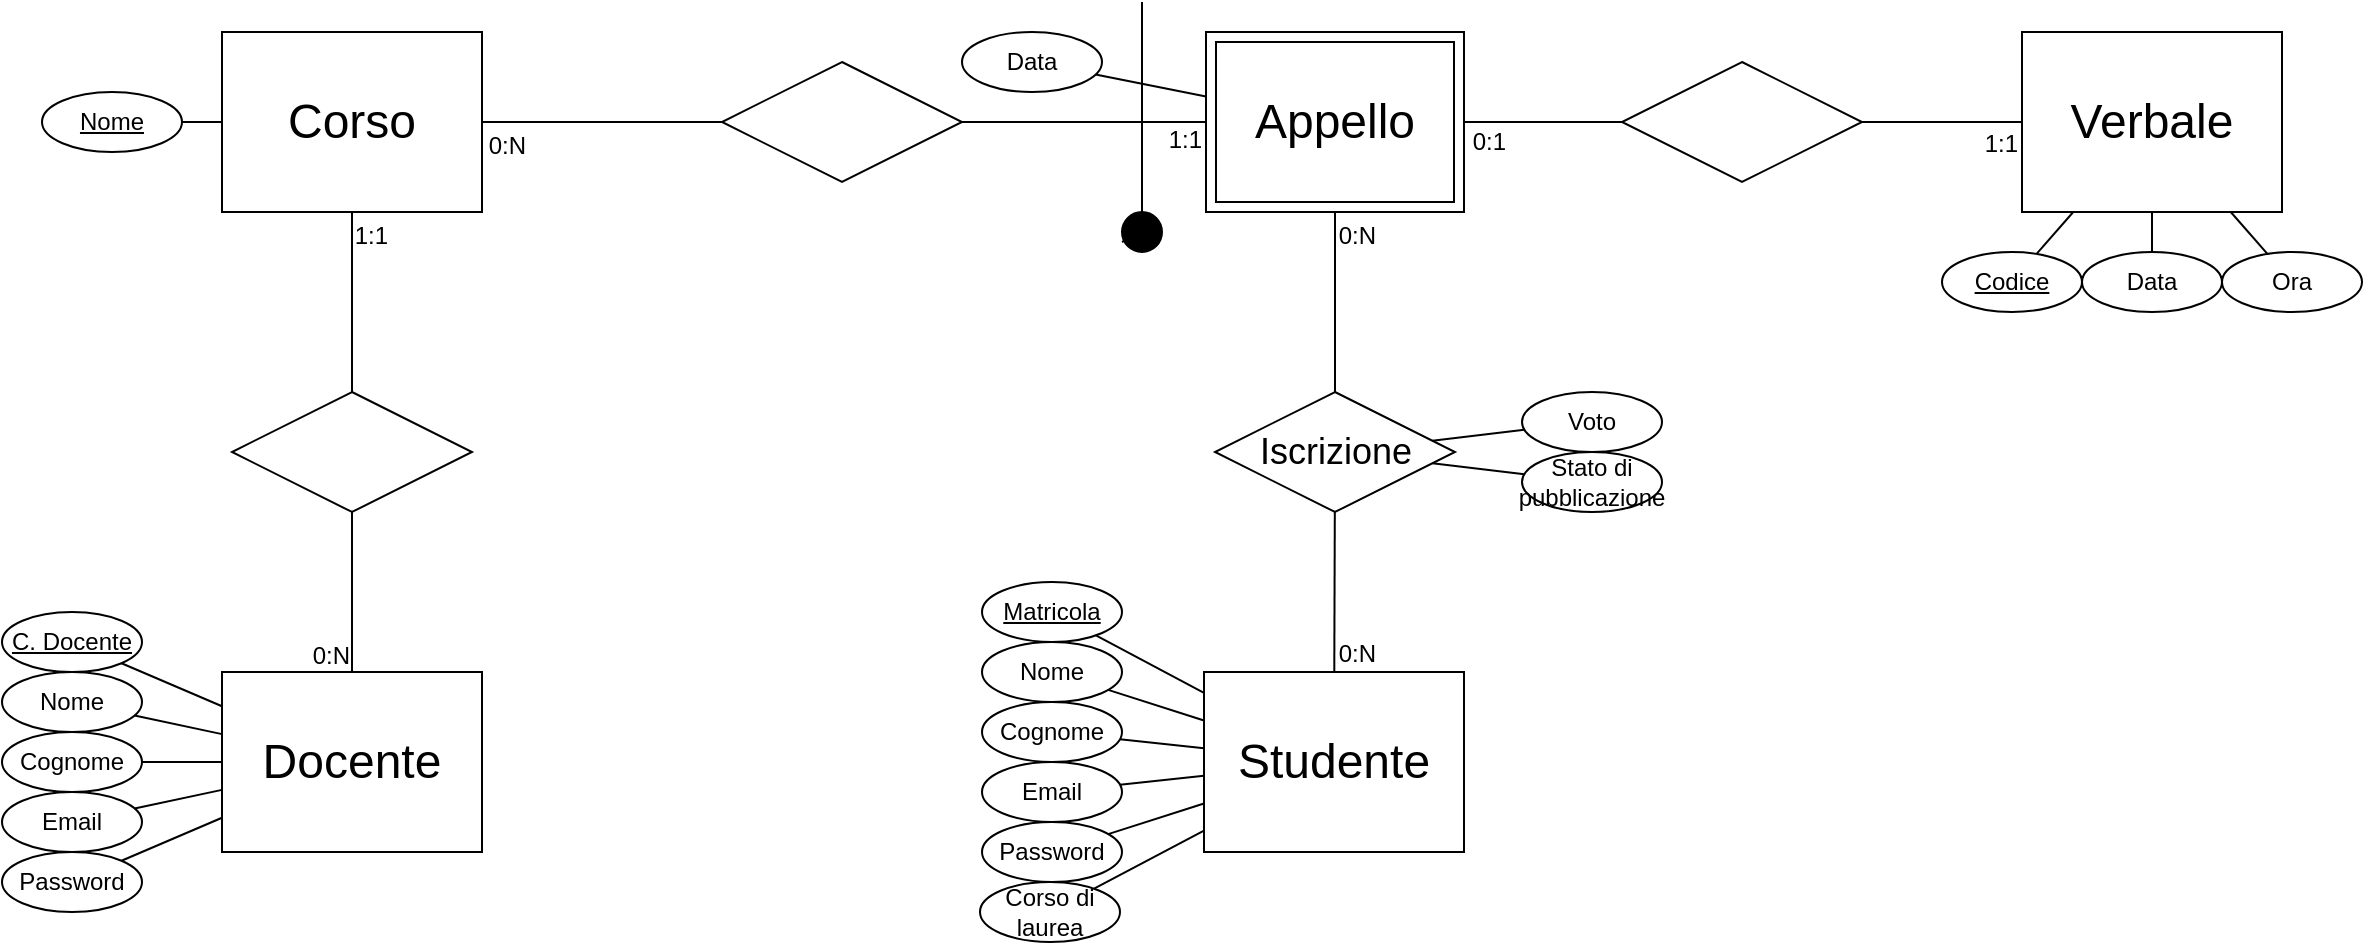 <mxfile version="26.2.2">
  <diagram id="R2lEEEUBdFMjLlhIrx00" name="Page-1">
    <mxGraphModel dx="1667" dy="1975" grid="1" gridSize="10" guides="1" tooltips="1" connect="1" arrows="1" fold="1" page="1" pageScale="1" pageWidth="850" pageHeight="1100" math="0" shadow="0" extFonts="Permanent Marker^https://fonts.googleapis.com/css?family=Permanent+Marker">
      <root>
        <mxCell id="0" />
        <mxCell id="1" parent="0" />
        <mxCell id="HxChryZ2EemYZW8aK4Kx-1" value="&lt;font style=&quot;font-size: 24px;&quot;&gt;Docente&lt;/font&gt;" style="whiteSpace=wrap;html=1;align=center;" vertex="1" parent="1">
          <mxGeometry x="270" y="240" width="130" height="90" as="geometry" />
        </mxCell>
        <mxCell id="HxChryZ2EemYZW8aK4Kx-2" value="Nome" style="ellipse;whiteSpace=wrap;html=1;align=center;" vertex="1" parent="1">
          <mxGeometry x="160" y="240" width="70" height="30" as="geometry" />
        </mxCell>
        <mxCell id="HxChryZ2EemYZW8aK4Kx-3" value="Cognome" style="ellipse;whiteSpace=wrap;html=1;align=center;" vertex="1" parent="1">
          <mxGeometry x="160" y="270" width="70" height="30" as="geometry" />
        </mxCell>
        <mxCell id="HxChryZ2EemYZW8aK4Kx-4" value="Email" style="ellipse;whiteSpace=wrap;html=1;align=center;" vertex="1" parent="1">
          <mxGeometry x="160" y="300" width="70" height="30" as="geometry" />
        </mxCell>
        <mxCell id="HxChryZ2EemYZW8aK4Kx-5" value="Password" style="ellipse;whiteSpace=wrap;html=1;align=center;" vertex="1" parent="1">
          <mxGeometry x="160" y="330" width="70" height="30" as="geometry" />
        </mxCell>
        <mxCell id="HxChryZ2EemYZW8aK4Kx-6" value="C. Docente" style="ellipse;whiteSpace=wrap;html=1;align=center;fontStyle=4;" vertex="1" parent="1">
          <mxGeometry x="160" y="210" width="70" height="30" as="geometry" />
        </mxCell>
        <mxCell id="HxChryZ2EemYZW8aK4Kx-17" value="&lt;font style=&quot;font-size: 24px;&quot;&gt;Corso&lt;/font&gt;" style="whiteSpace=wrap;html=1;align=center;" vertex="1" parent="1">
          <mxGeometry x="270" y="-80" width="130" height="90" as="geometry" />
        </mxCell>
        <mxCell id="HxChryZ2EemYZW8aK4Kx-22" value="Nome" style="ellipse;whiteSpace=wrap;html=1;align=center;fontStyle=4;" vertex="1" parent="1">
          <mxGeometry x="180" y="-50" width="70" height="30" as="geometry" />
        </mxCell>
        <mxCell id="HxChryZ2EemYZW8aK4Kx-26" value="" style="shape=rhombus;perimeter=rhombusPerimeter;whiteSpace=wrap;html=1;align=center;" vertex="1" parent="1">
          <mxGeometry x="275" y="100" width="120" height="60" as="geometry" />
        </mxCell>
        <mxCell id="HxChryZ2EemYZW8aK4Kx-29" value="" style="endArrow=none;html=1;rounded=0;" edge="1" parent="1" source="HxChryZ2EemYZW8aK4Kx-1" target="HxChryZ2EemYZW8aK4Kx-6">
          <mxGeometry width="50" height="50" relative="1" as="geometry">
            <mxPoint x="260" y="410" as="sourcePoint" />
            <mxPoint x="310" y="360" as="targetPoint" />
          </mxGeometry>
        </mxCell>
        <mxCell id="HxChryZ2EemYZW8aK4Kx-30" value="" style="endArrow=none;html=1;rounded=0;" edge="1" parent="1" source="HxChryZ2EemYZW8aK4Kx-1" target="HxChryZ2EemYZW8aK4Kx-2">
          <mxGeometry width="50" height="50" relative="1" as="geometry">
            <mxPoint x="280" y="267" as="sourcePoint" />
            <mxPoint x="230" y="246" as="targetPoint" />
          </mxGeometry>
        </mxCell>
        <mxCell id="HxChryZ2EemYZW8aK4Kx-31" value="" style="endArrow=none;html=1;rounded=0;" edge="1" parent="1" source="HxChryZ2EemYZW8aK4Kx-1" target="HxChryZ2EemYZW8aK4Kx-3">
          <mxGeometry width="50" height="50" relative="1" as="geometry">
            <mxPoint x="290" y="277" as="sourcePoint" />
            <mxPoint x="240" y="256" as="targetPoint" />
          </mxGeometry>
        </mxCell>
        <mxCell id="HxChryZ2EemYZW8aK4Kx-32" value="" style="endArrow=none;html=1;rounded=0;" edge="1" parent="1" source="HxChryZ2EemYZW8aK4Kx-1" target="HxChryZ2EemYZW8aK4Kx-4">
          <mxGeometry width="50" height="50" relative="1" as="geometry">
            <mxPoint x="300" y="287" as="sourcePoint" />
            <mxPoint x="250" y="266" as="targetPoint" />
          </mxGeometry>
        </mxCell>
        <mxCell id="HxChryZ2EemYZW8aK4Kx-33" value="" style="endArrow=none;html=1;rounded=0;" edge="1" parent="1" source="HxChryZ2EemYZW8aK4Kx-1" target="HxChryZ2EemYZW8aK4Kx-5">
          <mxGeometry width="50" height="50" relative="1" as="geometry">
            <mxPoint x="310" y="297" as="sourcePoint" />
            <mxPoint x="260" y="276" as="targetPoint" />
          </mxGeometry>
        </mxCell>
        <mxCell id="HxChryZ2EemYZW8aK4Kx-34" value="" style="endArrow=none;html=1;rounded=0;" edge="1" parent="1" source="HxChryZ2EemYZW8aK4Kx-17" target="HxChryZ2EemYZW8aK4Kx-22">
          <mxGeometry width="50" height="50" relative="1" as="geometry">
            <mxPoint x="260" y="-65" as="sourcePoint" />
            <mxPoint x="210" y="-86" as="targetPoint" />
          </mxGeometry>
        </mxCell>
        <mxCell id="HxChryZ2EemYZW8aK4Kx-36" value="" style="endArrow=none;html=1;rounded=0;" edge="1" parent="1" source="HxChryZ2EemYZW8aK4Kx-26" target="HxChryZ2EemYZW8aK4Kx-1">
          <mxGeometry relative="1" as="geometry">
            <mxPoint x="160" y="180" as="sourcePoint" />
            <mxPoint x="320" y="180" as="targetPoint" />
          </mxGeometry>
        </mxCell>
        <mxCell id="HxChryZ2EemYZW8aK4Kx-37" value="0:N" style="resizable=0;html=1;whiteSpace=wrap;align=right;verticalAlign=bottom;" connectable="0" vertex="1" parent="HxChryZ2EemYZW8aK4Kx-36">
          <mxGeometry x="1" relative="1" as="geometry">
            <mxPoint as="offset" />
          </mxGeometry>
        </mxCell>
        <mxCell id="HxChryZ2EemYZW8aK4Kx-38" value="" style="endArrow=none;html=1;rounded=0;" edge="1" parent="1" source="HxChryZ2EemYZW8aK4Kx-26" target="HxChryZ2EemYZW8aK4Kx-17">
          <mxGeometry relative="1" as="geometry">
            <mxPoint x="280.0" y="85.2" as="sourcePoint" />
            <mxPoint x="315.729" as="targetPoint" />
          </mxGeometry>
        </mxCell>
        <mxCell id="HxChryZ2EemYZW8aK4Kx-39" value="1:1" style="resizable=0;html=1;whiteSpace=wrap;align=right;verticalAlign=bottom;" connectable="0" vertex="1" parent="HxChryZ2EemYZW8aK4Kx-38">
          <mxGeometry x="1" relative="1" as="geometry">
            <mxPoint x="19" y="20" as="offset" />
          </mxGeometry>
        </mxCell>
        <mxCell id="HxChryZ2EemYZW8aK4Kx-41" value="Data" style="ellipse;whiteSpace=wrap;html=1;align=center;" vertex="1" parent="1">
          <mxGeometry x="640" y="-80" width="70" height="30" as="geometry" />
        </mxCell>
        <mxCell id="HxChryZ2EemYZW8aK4Kx-44" value="" style="endArrow=none;html=1;rounded=0;" edge="1" parent="1" source="HxChryZ2EemYZW8aK4Kx-50" target="HxChryZ2EemYZW8aK4Kx-41">
          <mxGeometry width="50" height="50" relative="1" as="geometry">
            <mxPoint x="771" y="-32" as="sourcePoint" />
            <mxPoint x="730" y="-36" as="targetPoint" />
          </mxGeometry>
        </mxCell>
        <mxCell id="HxChryZ2EemYZW8aK4Kx-45" value="" style="shape=rhombus;perimeter=rhombusPerimeter;whiteSpace=wrap;html=1;align=center;" vertex="1" parent="1">
          <mxGeometry x="520" y="-65" width="120" height="60" as="geometry" />
        </mxCell>
        <mxCell id="HxChryZ2EemYZW8aK4Kx-46" value="" style="endArrow=none;html=1;rounded=0;" edge="1" parent="1" source="HxChryZ2EemYZW8aK4Kx-45" target="HxChryZ2EemYZW8aK4Kx-17">
          <mxGeometry relative="1" as="geometry">
            <mxPoint x="241" y="118" as="sourcePoint" />
            <mxPoint x="312" y="20" as="targetPoint" />
          </mxGeometry>
        </mxCell>
        <mxCell id="HxChryZ2EemYZW8aK4Kx-47" value="0:N" style="resizable=0;html=1;whiteSpace=wrap;align=right;verticalAlign=bottom;" connectable="0" vertex="1" parent="HxChryZ2EemYZW8aK4Kx-46">
          <mxGeometry x="1" relative="1" as="geometry">
            <mxPoint x="23" y="20" as="offset" />
          </mxGeometry>
        </mxCell>
        <mxCell id="HxChryZ2EemYZW8aK4Kx-48" value="" style="endArrow=none;html=1;rounded=0;" edge="1" parent="1" source="HxChryZ2EemYZW8aK4Kx-45" target="HxChryZ2EemYZW8aK4Kx-50">
          <mxGeometry relative="1" as="geometry">
            <mxPoint x="251" y="128" as="sourcePoint" />
            <mxPoint x="322" y="30" as="targetPoint" />
          </mxGeometry>
        </mxCell>
        <mxCell id="HxChryZ2EemYZW8aK4Kx-49" value="1:1" style="resizable=0;html=1;whiteSpace=wrap;align=right;verticalAlign=bottom;" connectable="0" vertex="1" parent="HxChryZ2EemYZW8aK4Kx-48">
          <mxGeometry x="1" relative="1" as="geometry">
            <mxPoint x="-1" y="17" as="offset" />
          </mxGeometry>
        </mxCell>
        <mxCell id="HxChryZ2EemYZW8aK4Kx-50" value="&lt;font style=&quot;font-size: 24px;&quot;&gt;Appello&lt;/font&gt;" style="shape=ext;margin=3;double=1;whiteSpace=wrap;html=1;align=center;" vertex="1" parent="1">
          <mxGeometry x="762" y="-80" width="129" height="90" as="geometry" />
        </mxCell>
        <mxCell id="HxChryZ2EemYZW8aK4Kx-51" value="" style="endArrow=none;html=1;rounded=0;" edge="1" parent="1" source="HxChryZ2EemYZW8aK4Kx-52">
          <mxGeometry width="50" height="50" relative="1" as="geometry">
            <mxPoint x="730" y="25" as="sourcePoint" />
            <mxPoint x="730" y="-95" as="targetPoint" />
          </mxGeometry>
        </mxCell>
        <mxCell id="HxChryZ2EemYZW8aK4Kx-53" value="" style="endArrow=none;html=1;rounded=0;" edge="1" parent="1" target="HxChryZ2EemYZW8aK4Kx-52">
          <mxGeometry width="50" height="50" relative="1" as="geometry">
            <mxPoint x="720" y="25" as="sourcePoint" />
            <mxPoint x="720" y="-95" as="targetPoint" />
          </mxGeometry>
        </mxCell>
        <mxCell id="HxChryZ2EemYZW8aK4Kx-52" value="" style="ellipse;whiteSpace=wrap;html=1;aspect=fixed;fillColor=#000000;" vertex="1" parent="1">
          <mxGeometry x="720" y="10" width="20" height="20" as="geometry" />
        </mxCell>
        <mxCell id="HxChryZ2EemYZW8aK4Kx-54" value="&lt;font style=&quot;font-size: 18px;&quot;&gt;Iscrizione&lt;/font&gt;" style="shape=rhombus;perimeter=rhombusPerimeter;whiteSpace=wrap;html=1;align=center;" vertex="1" parent="1">
          <mxGeometry x="766.5" y="100" width="120" height="60" as="geometry" />
        </mxCell>
        <mxCell id="HxChryZ2EemYZW8aK4Kx-55" value="" style="endArrow=none;html=1;rounded=0;" edge="1" parent="1" source="HxChryZ2EemYZW8aK4Kx-54" target="HxChryZ2EemYZW8aK4Kx-50">
          <mxGeometry relative="1" as="geometry">
            <mxPoint x="910" y="130" as="sourcePoint" />
            <mxPoint x="910" y="40" as="targetPoint" />
          </mxGeometry>
        </mxCell>
        <mxCell id="HxChryZ2EemYZW8aK4Kx-56" value="0:N" style="resizable=0;html=1;whiteSpace=wrap;align=right;verticalAlign=bottom;" connectable="0" vertex="1" parent="HxChryZ2EemYZW8aK4Kx-55">
          <mxGeometry x="1" relative="1" as="geometry">
            <mxPoint x="22" y="20" as="offset" />
          </mxGeometry>
        </mxCell>
        <mxCell id="HxChryZ2EemYZW8aK4Kx-57" value="Voto" style="ellipse;whiteSpace=wrap;html=1;align=center;" vertex="1" parent="1">
          <mxGeometry x="920" y="100" width="70" height="30" as="geometry" />
        </mxCell>
        <mxCell id="HxChryZ2EemYZW8aK4Kx-58" value="Stato di pubblicazione" style="ellipse;whiteSpace=wrap;html=1;align=center;" vertex="1" parent="1">
          <mxGeometry x="920" y="130" width="70" height="30" as="geometry" />
        </mxCell>
        <mxCell id="HxChryZ2EemYZW8aK4Kx-59" value="" style="endArrow=none;html=1;rounded=0;" edge="1" parent="1" source="HxChryZ2EemYZW8aK4Kx-57" target="HxChryZ2EemYZW8aK4Kx-54">
          <mxGeometry width="50" height="50" relative="1" as="geometry">
            <mxPoint x="772" y="-38" as="sourcePoint" />
            <mxPoint x="717" y="-49" as="targetPoint" />
          </mxGeometry>
        </mxCell>
        <mxCell id="HxChryZ2EemYZW8aK4Kx-60" value="" style="endArrow=none;html=1;rounded=0;" edge="1" parent="1" source="HxChryZ2EemYZW8aK4Kx-58" target="HxChryZ2EemYZW8aK4Kx-54">
          <mxGeometry width="50" height="50" relative="1" as="geometry">
            <mxPoint x="931" y="129" as="sourcePoint" />
            <mxPoint x="885" y="134" as="targetPoint" />
          </mxGeometry>
        </mxCell>
        <mxCell id="HxChryZ2EemYZW8aK4Kx-61" value="&lt;font style=&quot;font-size: 24px;&quot;&gt;Studente&lt;/font&gt;" style="whiteSpace=wrap;html=1;align=center;" vertex="1" parent="1">
          <mxGeometry x="761" y="240" width="130" height="90" as="geometry" />
        </mxCell>
        <mxCell id="HxChryZ2EemYZW8aK4Kx-62" value="Nome" style="ellipse;whiteSpace=wrap;html=1;align=center;" vertex="1" parent="1">
          <mxGeometry x="650" y="225" width="70" height="30" as="geometry" />
        </mxCell>
        <mxCell id="HxChryZ2EemYZW8aK4Kx-63" value="Cognome" style="ellipse;whiteSpace=wrap;html=1;align=center;" vertex="1" parent="1">
          <mxGeometry x="650" y="255" width="70" height="30" as="geometry" />
        </mxCell>
        <mxCell id="HxChryZ2EemYZW8aK4Kx-64" value="Email" style="ellipse;whiteSpace=wrap;html=1;align=center;" vertex="1" parent="1">
          <mxGeometry x="650" y="285" width="70" height="30" as="geometry" />
        </mxCell>
        <mxCell id="HxChryZ2EemYZW8aK4Kx-65" value="Password" style="ellipse;whiteSpace=wrap;html=1;align=center;" vertex="1" parent="1">
          <mxGeometry x="650" y="315" width="70" height="30" as="geometry" />
        </mxCell>
        <mxCell id="HxChryZ2EemYZW8aK4Kx-66" value="Matricola" style="ellipse;whiteSpace=wrap;html=1;align=center;fontStyle=4;" vertex="1" parent="1">
          <mxGeometry x="650" y="195" width="70" height="30" as="geometry" />
        </mxCell>
        <mxCell id="HxChryZ2EemYZW8aK4Kx-67" value="" style="endArrow=none;html=1;rounded=0;" edge="1" parent="1" source="HxChryZ2EemYZW8aK4Kx-61" target="HxChryZ2EemYZW8aK4Kx-66">
          <mxGeometry width="50" height="50" relative="1" as="geometry">
            <mxPoint x="751" y="410" as="sourcePoint" />
            <mxPoint x="801" y="360" as="targetPoint" />
          </mxGeometry>
        </mxCell>
        <mxCell id="HxChryZ2EemYZW8aK4Kx-68" value="" style="endArrow=none;html=1;rounded=0;" edge="1" parent="1" source="HxChryZ2EemYZW8aK4Kx-61" target="HxChryZ2EemYZW8aK4Kx-62">
          <mxGeometry width="50" height="50" relative="1" as="geometry">
            <mxPoint x="771" y="267" as="sourcePoint" />
            <mxPoint x="721" y="246" as="targetPoint" />
          </mxGeometry>
        </mxCell>
        <mxCell id="HxChryZ2EemYZW8aK4Kx-69" value="" style="endArrow=none;html=1;rounded=0;" edge="1" parent="1" source="HxChryZ2EemYZW8aK4Kx-61" target="HxChryZ2EemYZW8aK4Kx-63">
          <mxGeometry width="50" height="50" relative="1" as="geometry">
            <mxPoint x="781" y="277" as="sourcePoint" />
            <mxPoint x="731" y="256" as="targetPoint" />
          </mxGeometry>
        </mxCell>
        <mxCell id="HxChryZ2EemYZW8aK4Kx-70" value="" style="endArrow=none;html=1;rounded=0;" edge="1" parent="1" source="HxChryZ2EemYZW8aK4Kx-61" target="HxChryZ2EemYZW8aK4Kx-64">
          <mxGeometry width="50" height="50" relative="1" as="geometry">
            <mxPoint x="791" y="287" as="sourcePoint" />
            <mxPoint x="741" y="266" as="targetPoint" />
          </mxGeometry>
        </mxCell>
        <mxCell id="HxChryZ2EemYZW8aK4Kx-71" value="" style="endArrow=none;html=1;rounded=0;" edge="1" parent="1" source="HxChryZ2EemYZW8aK4Kx-61" target="HxChryZ2EemYZW8aK4Kx-65">
          <mxGeometry width="50" height="50" relative="1" as="geometry">
            <mxPoint x="801" y="297" as="sourcePoint" />
            <mxPoint x="751" y="276" as="targetPoint" />
          </mxGeometry>
        </mxCell>
        <mxCell id="HxChryZ2EemYZW8aK4Kx-73" value="Corso di laurea" style="ellipse;whiteSpace=wrap;html=1;align=center;" vertex="1" parent="1">
          <mxGeometry x="649" y="345" width="70" height="30" as="geometry" />
        </mxCell>
        <mxCell id="HxChryZ2EemYZW8aK4Kx-74" value="" style="endArrow=none;html=1;rounded=0;" edge="1" parent="1" source="HxChryZ2EemYZW8aK4Kx-61" target="HxChryZ2EemYZW8aK4Kx-73">
          <mxGeometry width="50" height="50" relative="1" as="geometry">
            <mxPoint x="771" y="323" as="sourcePoint" />
            <mxPoint x="721" y="344" as="targetPoint" />
          </mxGeometry>
        </mxCell>
        <mxCell id="HxChryZ2EemYZW8aK4Kx-75" value="" style="endArrow=none;html=1;rounded=0;" edge="1" parent="1" source="HxChryZ2EemYZW8aK4Kx-54" target="HxChryZ2EemYZW8aK4Kx-61">
          <mxGeometry relative="1" as="geometry">
            <mxPoint x="837" y="110" as="sourcePoint" />
            <mxPoint x="837" y="20" as="targetPoint" />
          </mxGeometry>
        </mxCell>
        <mxCell id="HxChryZ2EemYZW8aK4Kx-76" value="0:N" style="resizable=0;html=1;whiteSpace=wrap;align=right;verticalAlign=bottom;" connectable="0" vertex="1" parent="HxChryZ2EemYZW8aK4Kx-75">
          <mxGeometry x="1" relative="1" as="geometry">
            <mxPoint x="22" as="offset" />
          </mxGeometry>
        </mxCell>
        <mxCell id="HxChryZ2EemYZW8aK4Kx-77" value="&lt;font style=&quot;font-size: 24px;&quot;&gt;Verbale&lt;/font&gt;" style="whiteSpace=wrap;html=1;align=center;" vertex="1" parent="1">
          <mxGeometry x="1170" y="-80" width="130" height="90" as="geometry" />
        </mxCell>
        <mxCell id="HxChryZ2EemYZW8aK4Kx-78" value="Data" style="ellipse;whiteSpace=wrap;html=1;align=center;" vertex="1" parent="1">
          <mxGeometry x="1200" y="30" width="70" height="30" as="geometry" />
        </mxCell>
        <mxCell id="HxChryZ2EemYZW8aK4Kx-79" value="Ora" style="ellipse;whiteSpace=wrap;html=1;align=center;" vertex="1" parent="1">
          <mxGeometry x="1270" y="30" width="70" height="30" as="geometry" />
        </mxCell>
        <mxCell id="HxChryZ2EemYZW8aK4Kx-82" value="Codice" style="ellipse;whiteSpace=wrap;html=1;align=center;fontStyle=4;" vertex="1" parent="1">
          <mxGeometry x="1130" y="30" width="70" height="30" as="geometry" />
        </mxCell>
        <mxCell id="HxChryZ2EemYZW8aK4Kx-83" value="" style="endArrow=none;html=1;rounded=0;" edge="1" parent="1" source="HxChryZ2EemYZW8aK4Kx-77" target="HxChryZ2EemYZW8aK4Kx-82">
          <mxGeometry width="50" height="50" relative="1" as="geometry">
            <mxPoint x="1160" y="90" as="sourcePoint" />
            <mxPoint x="1210" y="40" as="targetPoint" />
          </mxGeometry>
        </mxCell>
        <mxCell id="HxChryZ2EemYZW8aK4Kx-84" value="" style="endArrow=none;html=1;rounded=0;" edge="1" parent="1" source="HxChryZ2EemYZW8aK4Kx-77" target="HxChryZ2EemYZW8aK4Kx-78">
          <mxGeometry width="50" height="50" relative="1" as="geometry">
            <mxPoint x="1180" y="-53" as="sourcePoint" />
            <mxPoint x="1130" y="-74" as="targetPoint" />
          </mxGeometry>
        </mxCell>
        <mxCell id="HxChryZ2EemYZW8aK4Kx-85" value="" style="endArrow=none;html=1;rounded=0;" edge="1" parent="1" source="HxChryZ2EemYZW8aK4Kx-77" target="HxChryZ2EemYZW8aK4Kx-79">
          <mxGeometry width="50" height="50" relative="1" as="geometry">
            <mxPoint x="1190" y="-43" as="sourcePoint" />
            <mxPoint x="1140" y="-64" as="targetPoint" />
          </mxGeometry>
        </mxCell>
        <mxCell id="HxChryZ2EemYZW8aK4Kx-89" value="" style="shape=rhombus;perimeter=rhombusPerimeter;whiteSpace=wrap;html=1;align=center;" vertex="1" parent="1">
          <mxGeometry x="970" y="-65" width="120" height="60" as="geometry" />
        </mxCell>
        <mxCell id="HxChryZ2EemYZW8aK4Kx-90" value="" style="endArrow=none;html=1;rounded=0;" edge="1" parent="1" source="HxChryZ2EemYZW8aK4Kx-89" target="HxChryZ2EemYZW8aK4Kx-50">
          <mxGeometry relative="1" as="geometry">
            <mxPoint x="820" y="-210" as="sourcePoint" />
            <mxPoint x="942" y="-210" as="targetPoint" />
          </mxGeometry>
        </mxCell>
        <mxCell id="HxChryZ2EemYZW8aK4Kx-91" value="0:1" style="resizable=0;html=1;whiteSpace=wrap;align=right;verticalAlign=bottom;" connectable="0" vertex="1" parent="HxChryZ2EemYZW8aK4Kx-90">
          <mxGeometry x="1" relative="1" as="geometry">
            <mxPoint x="22" y="18" as="offset" />
          </mxGeometry>
        </mxCell>
        <mxCell id="HxChryZ2EemYZW8aK4Kx-92" value="" style="endArrow=none;html=1;rounded=0;" edge="1" parent="1" source="HxChryZ2EemYZW8aK4Kx-89" target="HxChryZ2EemYZW8aK4Kx-77">
          <mxGeometry relative="1" as="geometry">
            <mxPoint x="980" y="-25" as="sourcePoint" />
            <mxPoint x="901" y="-25" as="targetPoint" />
          </mxGeometry>
        </mxCell>
        <mxCell id="HxChryZ2EemYZW8aK4Kx-93" value="1:1" style="resizable=0;html=1;whiteSpace=wrap;align=right;verticalAlign=bottom;" connectable="0" vertex="1" parent="HxChryZ2EemYZW8aK4Kx-92">
          <mxGeometry x="1" relative="1" as="geometry">
            <mxPoint x="-1" y="19" as="offset" />
          </mxGeometry>
        </mxCell>
      </root>
    </mxGraphModel>
  </diagram>
</mxfile>
